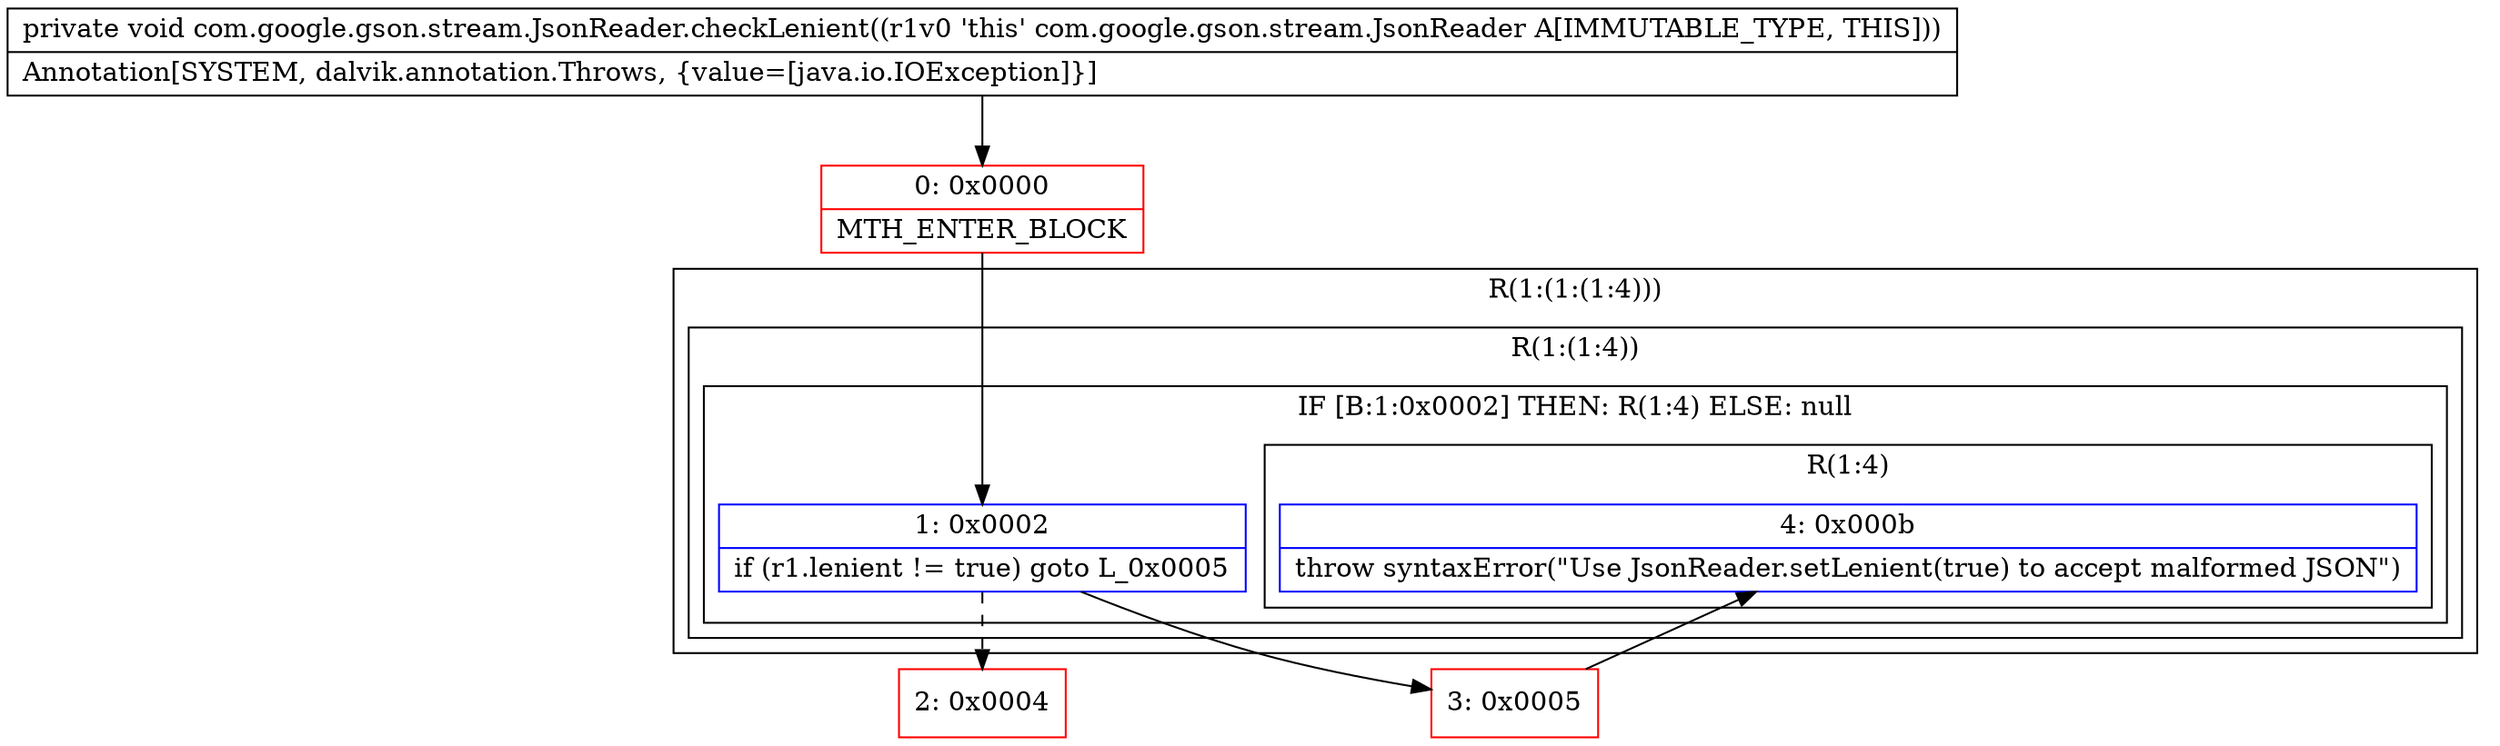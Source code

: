 digraph "CFG forcom.google.gson.stream.JsonReader.checkLenient()V" {
subgraph cluster_Region_1769866561 {
label = "R(1:(1:(1:4)))";
node [shape=record,color=blue];
subgraph cluster_Region_1767410362 {
label = "R(1:(1:4))";
node [shape=record,color=blue];
subgraph cluster_IfRegion_1170729713 {
label = "IF [B:1:0x0002] THEN: R(1:4) ELSE: null";
node [shape=record,color=blue];
Node_1 [shape=record,label="{1\:\ 0x0002|if (r1.lenient != true) goto L_0x0005\l}"];
subgraph cluster_Region_60040582 {
label = "R(1:4)";
node [shape=record,color=blue];
Node_4 [shape=record,label="{4\:\ 0x000b|throw syntaxError(\"Use JsonReader.setLenient(true) to accept malformed JSON\")\l}"];
}
}
}
}
Node_0 [shape=record,color=red,label="{0\:\ 0x0000|MTH_ENTER_BLOCK\l}"];
Node_2 [shape=record,color=red,label="{2\:\ 0x0004}"];
Node_3 [shape=record,color=red,label="{3\:\ 0x0005}"];
MethodNode[shape=record,label="{private void com.google.gson.stream.JsonReader.checkLenient((r1v0 'this' com.google.gson.stream.JsonReader A[IMMUTABLE_TYPE, THIS]))  | Annotation[SYSTEM, dalvik.annotation.Throws, \{value=[java.io.IOException]\}]\l}"];
MethodNode -> Node_0;
Node_1 -> Node_2[style=dashed];
Node_1 -> Node_3;
Node_0 -> Node_1;
Node_3 -> Node_4;
}

